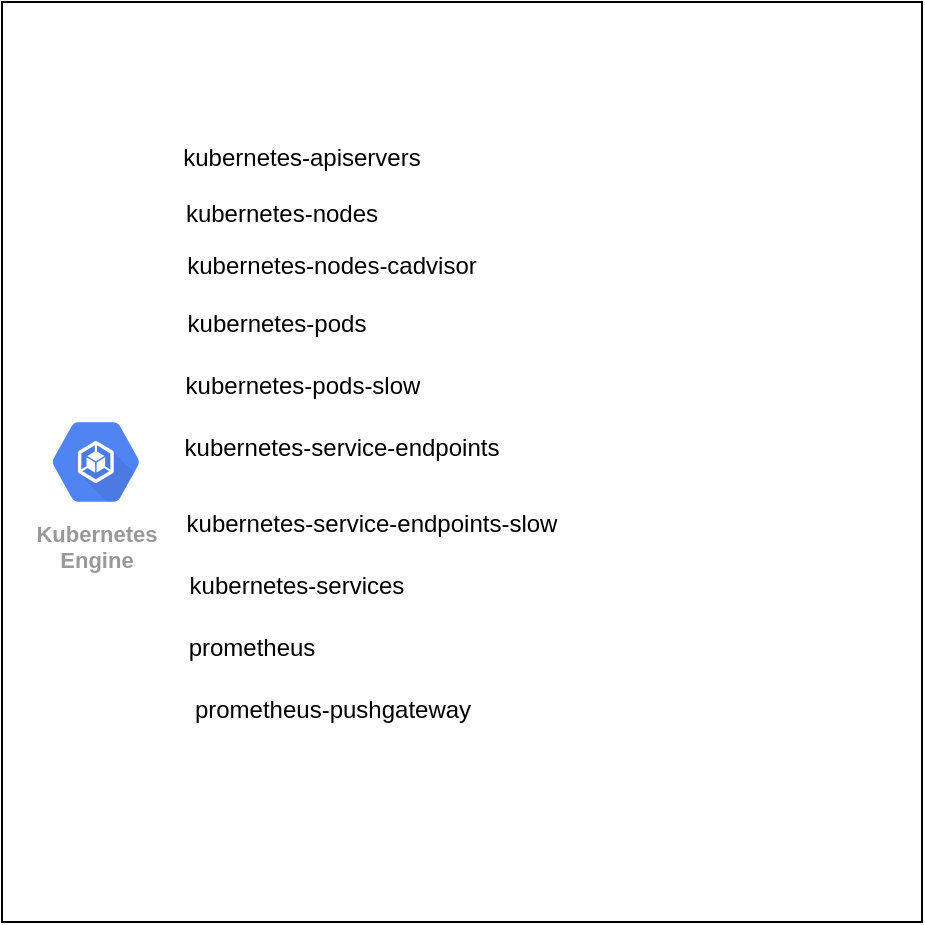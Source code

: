 <mxfile version="12.9.6" type="github"><diagram id="8jw519kHLIe-T5wEmIG4" name="Page-1"><mxGraphModel dx="859" dy="1679" grid="1" gridSize="10" guides="1" tooltips="1" connect="1" arrows="1" fold="1" page="1" pageScale="1" pageWidth="827" pageHeight="1169" math="0" shadow="0"><root><mxCell id="0"/><mxCell id="1" parent="0"/><mxCell id="AeGNpR7aDOQoZc7-FQpF-2" value="" style="whiteSpace=wrap;html=1;aspect=fixed;" vertex="1" parent="1"><mxGeometry x="40" y="-25" width="460" height="460" as="geometry"/></mxCell><mxCell id="AeGNpR7aDOQoZc7-FQpF-7" value="Kubernetes&#10;Engine" style="html=1;fillColor=#5184F3;strokeColor=none;verticalAlign=top;labelPosition=center;verticalLabelPosition=bottom;align=center;spacingTop=-6;fontSize=11;fontStyle=1;fontColor=#999999;shape=mxgraph.gcp2.hexIcon;prIcon=container_engine" vertex="1" parent="1"><mxGeometry x="54" y="175.75" width="66" height="58.5" as="geometry"/></mxCell><mxCell id="AeGNpR7aDOQoZc7-FQpF-8" value="&lt;div&gt;kubernetes-apiservers&lt;/div&gt;&lt;div&gt;&lt;br&gt;&lt;/div&gt;" style="text;html=1;strokeColor=none;fillColor=none;align=center;verticalAlign=middle;whiteSpace=wrap;rounded=0;" vertex="1" parent="1"><mxGeometry x="120" y="50" width="140" height="20.75" as="geometry"/></mxCell><mxCell id="AeGNpR7aDOQoZc7-FQpF-9" value="&lt;div&gt;kubernetes-nodes&lt;br&gt;&lt;/div&gt;" style="text;html=1;strokeColor=none;fillColor=none;align=center;verticalAlign=middle;whiteSpace=wrap;rounded=0;" vertex="1" parent="1"><mxGeometry x="130" y="70.75" width="100" height="20.75" as="geometry"/></mxCell><mxCell id="AeGNpR7aDOQoZc7-FQpF-16" value="&lt;div&gt;&lt;div&gt;kubernetes-nodes-cadvisor&lt;/div&gt;&lt;/div&gt;&lt;div&gt;&lt;br&gt;&lt;/div&gt;" style="text;html=1;strokeColor=none;fillColor=none;align=center;verticalAlign=middle;whiteSpace=wrap;rounded=0;" vertex="1" parent="1"><mxGeometry x="130" y="98.5" width="150" height="31.5" as="geometry"/></mxCell><mxCell id="AeGNpR7aDOQoZc7-FQpF-19" value="&lt;div&gt;&lt;div&gt;kubernetes-pods&lt;br&gt;&lt;/div&gt;&lt;/div&gt;" style="text;html=1;strokeColor=none;fillColor=none;align=center;verticalAlign=middle;whiteSpace=wrap;rounded=0;" vertex="1" parent="1"><mxGeometry x="130" y="120" width="95" height="31" as="geometry"/></mxCell><mxCell id="AeGNpR7aDOQoZc7-FQpF-20" value="&lt;div&gt;&lt;div&gt;kubernetes-pods-slow&lt;br&gt;&lt;/div&gt;&lt;/div&gt;" style="text;html=1;strokeColor=none;fillColor=none;align=center;verticalAlign=middle;whiteSpace=wrap;rounded=0;" vertex="1" parent="1"><mxGeometry x="127.5" y="151" width="125" height="31" as="geometry"/></mxCell><mxCell id="AeGNpR7aDOQoZc7-FQpF-22" value="&lt;div&gt;&lt;div&gt;kubernetes-service-endpoints&lt;br&gt;&lt;/div&gt;&lt;/div&gt;" style="text;html=1;strokeColor=none;fillColor=none;align=center;verticalAlign=middle;whiteSpace=wrap;rounded=0;" vertex="1" parent="1"><mxGeometry x="130" y="182" width="160" height="31" as="geometry"/></mxCell><mxCell id="AeGNpR7aDOQoZc7-FQpF-23" value="&lt;div&gt;&lt;div&gt;kubernetes-service-endpoints-slow&lt;br&gt;&lt;/div&gt;&lt;/div&gt;" style="text;html=1;strokeColor=none;fillColor=none;align=center;verticalAlign=middle;whiteSpace=wrap;rounded=0;" vertex="1" parent="1"><mxGeometry x="130" y="220" width="190" height="31" as="geometry"/></mxCell><mxCell id="AeGNpR7aDOQoZc7-FQpF-24" value="&lt;div&gt;&lt;div&gt;kubernetes-services&lt;br&gt;&lt;/div&gt;&lt;/div&gt;" style="text;html=1;strokeColor=none;fillColor=none;align=center;verticalAlign=middle;whiteSpace=wrap;rounded=0;" vertex="1" parent="1"><mxGeometry x="130" y="251" width="115" height="31" as="geometry"/></mxCell><mxCell id="AeGNpR7aDOQoZc7-FQpF-26" value="&lt;div&gt;&lt;div&gt;&lt;div&gt;prometheus&lt;/div&gt;&lt;/div&gt;&lt;/div&gt;" style="text;html=1;strokeColor=none;fillColor=none;align=center;verticalAlign=middle;whiteSpace=wrap;rounded=0;" vertex="1" parent="1"><mxGeometry x="130" y="282" width="70" height="31" as="geometry"/></mxCell><mxCell id="AeGNpR7aDOQoZc7-FQpF-28" value="&lt;div&gt;&lt;div&gt;&lt;div&gt;prometheus-pushgateway&lt;/div&gt;&lt;/div&gt;&lt;/div&gt;" style="text;html=1;strokeColor=none;fillColor=none;align=center;verticalAlign=middle;whiteSpace=wrap;rounded=0;" vertex="1" parent="1"><mxGeometry x="133.75" y="313" width="142.5" height="31" as="geometry"/></mxCell></root></mxGraphModel></diagram></mxfile>